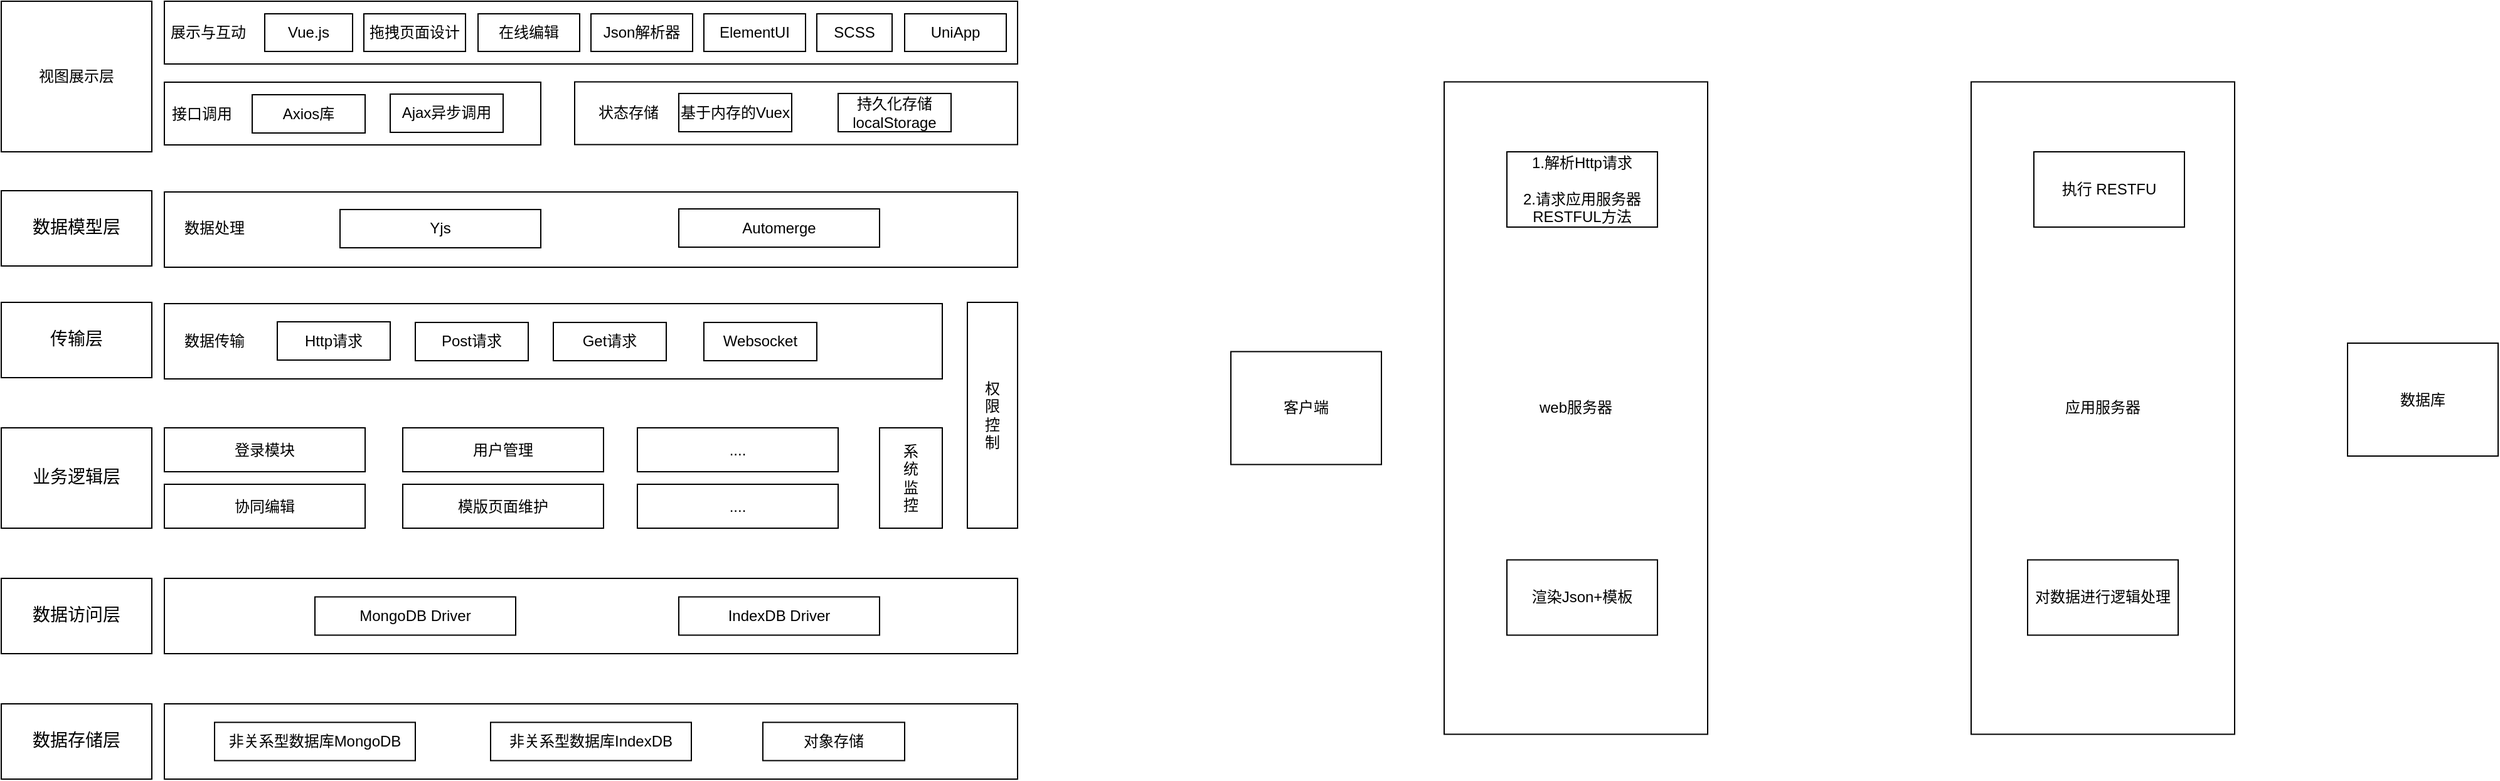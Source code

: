<mxfile version="22.0.6" type="github">
  <diagram name="第 1 页" id="UROkZfkym0-Oqt58SDqi">
    <mxGraphModel dx="1272" dy="1982" grid="1" gridSize="10" guides="1" tooltips="1" connect="1" arrows="1" fold="1" page="1" pageScale="1" pageWidth="827" pageHeight="1169" math="0" shadow="0">
      <root>
        <mxCell id="0" />
        <mxCell id="1" parent="0" />
        <mxCell id="vn1lkJvJBzCe5DxKZ6Ij-1" value="视图展示层" style="rounded=0;whiteSpace=wrap;html=1;" vertex="1" parent="1">
          <mxGeometry x="70" y="-30" width="120" height="120" as="geometry" />
        </mxCell>
        <mxCell id="vn1lkJvJBzCe5DxKZ6Ij-2" value="&lt;p style=&quot;margin: 0pt 0pt 0.0pt; text-align: justify; font-family: &amp;quot;Times New Roman&amp;quot;; font-size: 10.5pt;&quot; class=&quot;MsoNormal&quot;&gt;传输层&lt;/p&gt;" style="rounded=0;whiteSpace=wrap;html=1;" vertex="1" parent="1">
          <mxGeometry x="70" y="210" width="120" height="60" as="geometry" />
        </mxCell>
        <mxCell id="vn1lkJvJBzCe5DxKZ6Ij-3" value="&lt;p style=&quot;margin: 0pt 0pt 0.0pt; text-align: justify; font-family: &amp;quot;Times New Roman&amp;quot;; font-size: 10.5pt;&quot; class=&quot;MsoNormal&quot;&gt;业务逻辑层&lt;/p&gt;" style="rounded=0;whiteSpace=wrap;html=1;" vertex="1" parent="1">
          <mxGeometry x="70" y="310" width="120" height="80" as="geometry" />
        </mxCell>
        <mxCell id="vn1lkJvJBzCe5DxKZ6Ij-4" value="&lt;p style=&quot;margin: 0pt 0pt 0.0pt; text-align: justify; font-family: &amp;quot;Times New Roman&amp;quot;; font-size: 10.5pt;&quot; class=&quot;MsoNormal&quot;&gt;数据访问层&lt;/p&gt;" style="rounded=0;whiteSpace=wrap;html=1;" vertex="1" parent="1">
          <mxGeometry x="70" y="430" width="120" height="60" as="geometry" />
        </mxCell>
        <mxCell id="vn1lkJvJBzCe5DxKZ6Ij-5" value="&lt;p style=&quot;margin: 0pt 0pt 0.0pt; text-align: justify; font-family: &amp;quot;Times New Roman&amp;quot;; font-size: 10.5pt;&quot; class=&quot;MsoNormal&quot;&gt;数据存储层&lt;/p&gt;" style="rounded=0;whiteSpace=wrap;html=1;" vertex="1" parent="1">
          <mxGeometry x="70" y="530" width="120" height="60" as="geometry" />
        </mxCell>
        <mxCell id="vn1lkJvJBzCe5DxKZ6Ij-10" value="&lt;p style=&quot;margin: 0pt 0pt 0.0pt; text-align: justify; font-family: &amp;quot;Times New Roman&amp;quot;; font-size: 10.5pt;&quot; class=&quot;MsoNormal&quot;&gt;数据模型层&lt;/p&gt;" style="rounded=0;whiteSpace=wrap;html=1;" vertex="1" parent="1">
          <mxGeometry x="70" y="121" width="120" height="60" as="geometry" />
        </mxCell>
        <mxCell id="vn1lkJvJBzCe5DxKZ6Ij-16" value="" style="rounded=0;whiteSpace=wrap;html=1;" vertex="1" parent="1">
          <mxGeometry x="200" y="34.5" width="300" height="50" as="geometry" />
        </mxCell>
        <mxCell id="vn1lkJvJBzCe5DxKZ6Ij-18" value="" style="group" vertex="1" connectable="0" parent="1">
          <mxGeometry x="200" y="-30" width="680" height="50" as="geometry" />
        </mxCell>
        <mxCell id="vn1lkJvJBzCe5DxKZ6Ij-6" value="" style="rounded=0;whiteSpace=wrap;html=1;" vertex="1" parent="vn1lkJvJBzCe5DxKZ6Ij-18">
          <mxGeometry width="680" height="50" as="geometry" />
        </mxCell>
        <mxCell id="vn1lkJvJBzCe5DxKZ6Ij-17" value="" style="group" vertex="1" connectable="0" parent="vn1lkJvJBzCe5DxKZ6Ij-18">
          <mxGeometry y="10" width="671" height="30" as="geometry" />
        </mxCell>
        <mxCell id="vn1lkJvJBzCe5DxKZ6Ij-7" value="展示与互动" style="text;html=1;strokeColor=none;fillColor=none;align=center;verticalAlign=middle;whiteSpace=wrap;rounded=0;" vertex="1" parent="vn1lkJvJBzCe5DxKZ6Ij-17">
          <mxGeometry width="70" height="30" as="geometry" />
        </mxCell>
        <mxCell id="vn1lkJvJBzCe5DxKZ6Ij-8" value="Vue.js" style="rounded=0;whiteSpace=wrap;html=1;" vertex="1" parent="vn1lkJvJBzCe5DxKZ6Ij-17">
          <mxGeometry x="80" width="70" height="30" as="geometry" />
        </mxCell>
        <mxCell id="vn1lkJvJBzCe5DxKZ6Ij-9" value="拖拽页面设计" style="rounded=0;whiteSpace=wrap;html=1;" vertex="1" parent="vn1lkJvJBzCe5DxKZ6Ij-17">
          <mxGeometry x="159" width="81" height="30" as="geometry" />
        </mxCell>
        <mxCell id="vn1lkJvJBzCe5DxKZ6Ij-11" value="在线编辑" style="rounded=0;whiteSpace=wrap;html=1;" vertex="1" parent="vn1lkJvJBzCe5DxKZ6Ij-17">
          <mxGeometry x="250" width="81" height="30" as="geometry" />
        </mxCell>
        <mxCell id="vn1lkJvJBzCe5DxKZ6Ij-12" value="Json解析器" style="rounded=0;whiteSpace=wrap;html=1;" vertex="1" parent="vn1lkJvJBzCe5DxKZ6Ij-17">
          <mxGeometry x="340" width="81" height="30" as="geometry" />
        </mxCell>
        <mxCell id="vn1lkJvJBzCe5DxKZ6Ij-13" value="ElementUI" style="rounded=0;whiteSpace=wrap;html=1;" vertex="1" parent="vn1lkJvJBzCe5DxKZ6Ij-17">
          <mxGeometry x="430" width="81" height="30" as="geometry" />
        </mxCell>
        <mxCell id="vn1lkJvJBzCe5DxKZ6Ij-14" value="SCSS" style="rounded=0;whiteSpace=wrap;html=1;" vertex="1" parent="vn1lkJvJBzCe5DxKZ6Ij-17">
          <mxGeometry x="520" width="60" height="30" as="geometry" />
        </mxCell>
        <mxCell id="vn1lkJvJBzCe5DxKZ6Ij-15" value="UniApp" style="rounded=0;whiteSpace=wrap;html=1;" vertex="1" parent="vn1lkJvJBzCe5DxKZ6Ij-17">
          <mxGeometry x="590" width="81" height="30" as="geometry" />
        </mxCell>
        <mxCell id="vn1lkJvJBzCe5DxKZ6Ij-19" value="接口调用" style="text;html=1;strokeColor=none;fillColor=none;align=center;verticalAlign=middle;whiteSpace=wrap;rounded=0;" vertex="1" parent="1">
          <mxGeometry x="200" y="44.5" width="60" height="30" as="geometry" />
        </mxCell>
        <mxCell id="vn1lkJvJBzCe5DxKZ6Ij-31" value="Axios库" style="rounded=0;whiteSpace=wrap;html=1;" vertex="1" parent="1">
          <mxGeometry x="270" y="44.5" width="90" height="30.5" as="geometry" />
        </mxCell>
        <mxCell id="vn1lkJvJBzCe5DxKZ6Ij-32" value="Ajax异步调用" style="rounded=0;whiteSpace=wrap;html=1;" vertex="1" parent="1">
          <mxGeometry x="380" y="44" width="90" height="30.5" as="geometry" />
        </mxCell>
        <mxCell id="vn1lkJvJBzCe5DxKZ6Ij-33" value="" style="rounded=0;whiteSpace=wrap;html=1;" vertex="1" parent="1">
          <mxGeometry x="527" y="34.25" width="353" height="50" as="geometry" />
        </mxCell>
        <mxCell id="vn1lkJvJBzCe5DxKZ6Ij-34" value="状态存储" style="text;html=1;strokeColor=none;fillColor=none;align=center;verticalAlign=middle;whiteSpace=wrap;rounded=0;" vertex="1" parent="1">
          <mxGeometry x="540" y="44" width="60" height="30" as="geometry" />
        </mxCell>
        <mxCell id="vn1lkJvJBzCe5DxKZ6Ij-35" value="基于内存的Vuex" style="rounded=0;whiteSpace=wrap;html=1;" vertex="1" parent="1">
          <mxGeometry x="610" y="43.5" width="90" height="30.5" as="geometry" />
        </mxCell>
        <mxCell id="vn1lkJvJBzCe5DxKZ6Ij-36" value="持久化存储localStorage" style="rounded=0;whiteSpace=wrap;html=1;" vertex="1" parent="1">
          <mxGeometry x="737" y="43.5" width="90" height="30.5" as="geometry" />
        </mxCell>
        <mxCell id="vn1lkJvJBzCe5DxKZ6Ij-37" value="" style="rounded=0;whiteSpace=wrap;html=1;" vertex="1" parent="1">
          <mxGeometry x="200" y="122" width="680" height="60" as="geometry" />
        </mxCell>
        <mxCell id="vn1lkJvJBzCe5DxKZ6Ij-38" value="数据处理" style="text;html=1;strokeColor=none;fillColor=none;align=center;verticalAlign=middle;whiteSpace=wrap;rounded=0;" vertex="1" parent="1">
          <mxGeometry x="210" y="136" width="60" height="30" as="geometry" />
        </mxCell>
        <mxCell id="vn1lkJvJBzCe5DxKZ6Ij-39" value="Yjs" style="rounded=0;whiteSpace=wrap;html=1;" vertex="1" parent="1">
          <mxGeometry x="340" y="136" width="160" height="30.5" as="geometry" />
        </mxCell>
        <mxCell id="vn1lkJvJBzCe5DxKZ6Ij-40" value="Automerge" style="rounded=0;whiteSpace=wrap;html=1;" vertex="1" parent="1">
          <mxGeometry x="610" y="135.5" width="160" height="30.5" as="geometry" />
        </mxCell>
        <mxCell id="vn1lkJvJBzCe5DxKZ6Ij-41" value="" style="rounded=0;whiteSpace=wrap;html=1;" vertex="1" parent="1">
          <mxGeometry x="200" y="211" width="620" height="60" as="geometry" />
        </mxCell>
        <mxCell id="vn1lkJvJBzCe5DxKZ6Ij-42" value="数据传输" style="text;html=1;strokeColor=none;fillColor=none;align=center;verticalAlign=middle;whiteSpace=wrap;rounded=0;" vertex="1" parent="1">
          <mxGeometry x="210" y="226" width="60" height="30" as="geometry" />
        </mxCell>
        <mxCell id="vn1lkJvJBzCe5DxKZ6Ij-43" value="Http请求" style="rounded=0;whiteSpace=wrap;html=1;" vertex="1" parent="1">
          <mxGeometry x="290" y="225.5" width="90" height="30.5" as="geometry" />
        </mxCell>
        <mxCell id="vn1lkJvJBzCe5DxKZ6Ij-44" value="Post请求" style="rounded=0;whiteSpace=wrap;html=1;" vertex="1" parent="1">
          <mxGeometry x="400" y="226" width="90" height="30.5" as="geometry" />
        </mxCell>
        <mxCell id="vn1lkJvJBzCe5DxKZ6Ij-45" value="Get请求" style="rounded=0;whiteSpace=wrap;html=1;" vertex="1" parent="1">
          <mxGeometry x="510" y="226" width="90" height="30.5" as="geometry" />
        </mxCell>
        <mxCell id="vn1lkJvJBzCe5DxKZ6Ij-46" value="Websocket" style="rounded=0;whiteSpace=wrap;html=1;" vertex="1" parent="1">
          <mxGeometry x="630" y="226" width="90" height="30.5" as="geometry" />
        </mxCell>
        <mxCell id="vn1lkJvJBzCe5DxKZ6Ij-48" value="登录模块" style="rounded=0;whiteSpace=wrap;html=1;" vertex="1" parent="1">
          <mxGeometry x="200" y="310" width="160" height="35" as="geometry" />
        </mxCell>
        <mxCell id="vn1lkJvJBzCe5DxKZ6Ij-51" value="协同编辑" style="rounded=0;whiteSpace=wrap;html=1;" vertex="1" parent="1">
          <mxGeometry x="200" y="355" width="160" height="35" as="geometry" />
        </mxCell>
        <mxCell id="vn1lkJvJBzCe5DxKZ6Ij-52" value="用户管理" style="rounded=0;whiteSpace=wrap;html=1;" vertex="1" parent="1">
          <mxGeometry x="390" y="310" width="160" height="35" as="geometry" />
        </mxCell>
        <mxCell id="vn1lkJvJBzCe5DxKZ6Ij-53" value="模版页面维护" style="rounded=0;whiteSpace=wrap;html=1;" vertex="1" parent="1">
          <mxGeometry x="390" y="355" width="160" height="35" as="geometry" />
        </mxCell>
        <mxCell id="vn1lkJvJBzCe5DxKZ6Ij-54" value="...." style="rounded=0;whiteSpace=wrap;html=1;" vertex="1" parent="1">
          <mxGeometry x="577" y="310" width="160" height="35" as="geometry" />
        </mxCell>
        <mxCell id="vn1lkJvJBzCe5DxKZ6Ij-55" value="...." style="rounded=0;whiteSpace=wrap;html=1;" vertex="1" parent="1">
          <mxGeometry x="577" y="355" width="160" height="35" as="geometry" />
        </mxCell>
        <mxCell id="vn1lkJvJBzCe5DxKZ6Ij-56" value="" style="rounded=0;whiteSpace=wrap;html=1;" vertex="1" parent="1">
          <mxGeometry x="770" y="310" width="50" height="80" as="geometry" />
        </mxCell>
        <mxCell id="vn1lkJvJBzCe5DxKZ6Ij-57" value="系统监控" style="text;html=1;strokeColor=none;fillColor=none;align=center;verticalAlign=middle;whiteSpace=wrap;rounded=0;" vertex="1" parent="1">
          <mxGeometry x="790" y="332.5" width="10" height="35" as="geometry" />
        </mxCell>
        <mxCell id="vn1lkJvJBzCe5DxKZ6Ij-58" value="" style="rounded=0;whiteSpace=wrap;html=1;" vertex="1" parent="1">
          <mxGeometry x="840" y="210" width="40" height="180" as="geometry" />
        </mxCell>
        <mxCell id="vn1lkJvJBzCe5DxKZ6Ij-59" value="权限控制" style="text;html=1;strokeColor=none;fillColor=none;align=center;verticalAlign=middle;whiteSpace=wrap;rounded=0;" vertex="1" parent="1">
          <mxGeometry x="855" y="282.5" width="10" height="35" as="geometry" />
        </mxCell>
        <mxCell id="vn1lkJvJBzCe5DxKZ6Ij-60" value="" style="rounded=0;whiteSpace=wrap;html=1;" vertex="1" parent="1">
          <mxGeometry x="200" y="430" width="680" height="60" as="geometry" />
        </mxCell>
        <mxCell id="vn1lkJvJBzCe5DxKZ6Ij-62" value="MongoDB Driver" style="rounded=0;whiteSpace=wrap;html=1;" vertex="1" parent="1">
          <mxGeometry x="320" y="444.75" width="160" height="30.5" as="geometry" />
        </mxCell>
        <mxCell id="vn1lkJvJBzCe5DxKZ6Ij-63" value="IndexDB Driver" style="rounded=0;whiteSpace=wrap;html=1;" vertex="1" parent="1">
          <mxGeometry x="610" y="444.75" width="160" height="30.5" as="geometry" />
        </mxCell>
        <mxCell id="vn1lkJvJBzCe5DxKZ6Ij-65" value="" style="rounded=0;whiteSpace=wrap;html=1;" vertex="1" parent="1">
          <mxGeometry x="200" y="530" width="680" height="60" as="geometry" />
        </mxCell>
        <mxCell id="vn1lkJvJBzCe5DxKZ6Ij-67" value="非关系型数据库MongoDB" style="rounded=0;whiteSpace=wrap;html=1;" vertex="1" parent="1">
          <mxGeometry x="240" y="544.75" width="160" height="30.5" as="geometry" />
        </mxCell>
        <mxCell id="vn1lkJvJBzCe5DxKZ6Ij-68" value="非关系型数据库IndexDB" style="rounded=0;whiteSpace=wrap;html=1;" vertex="1" parent="1">
          <mxGeometry x="460" y="544.75" width="160" height="30.5" as="geometry" />
        </mxCell>
        <mxCell id="vn1lkJvJBzCe5DxKZ6Ij-69" value="对象存储" style="rounded=0;whiteSpace=wrap;html=1;" vertex="1" parent="1">
          <mxGeometry x="677" y="544.75" width="113" height="30.5" as="geometry" />
        </mxCell>
        <mxCell id="vn1lkJvJBzCe5DxKZ6Ij-72" value="客户端" style="rounded=0;whiteSpace=wrap;html=1;" vertex="1" parent="1">
          <mxGeometry x="1050" y="249.25" width="120" height="90" as="geometry" />
        </mxCell>
        <mxCell id="vn1lkJvJBzCe5DxKZ6Ij-73" value="web服务器" style="rounded=0;whiteSpace=wrap;html=1;" vertex="1" parent="1">
          <mxGeometry x="1220" y="34.25" width="210" height="520" as="geometry" />
        </mxCell>
        <mxCell id="vn1lkJvJBzCe5DxKZ6Ij-74" value="1.解析Http请求&lt;br/&gt;&lt;br&gt;2.请求应用服务器&lt;br/&gt;RESTFUL方法" style="rounded=0;whiteSpace=wrap;html=1;" vertex="1" parent="1">
          <mxGeometry x="1270" y="90" width="120" height="60" as="geometry" />
        </mxCell>
        <mxCell id="vn1lkJvJBzCe5DxKZ6Ij-75" value="渲染Json+模板" style="rounded=0;whiteSpace=wrap;html=1;" vertex="1" parent="1">
          <mxGeometry x="1270" y="415.25" width="120" height="60" as="geometry" />
        </mxCell>
        <mxCell id="vn1lkJvJBzCe5DxKZ6Ij-76" value="应用服务器" style="rounded=0;whiteSpace=wrap;html=1;" vertex="1" parent="1">
          <mxGeometry x="1640" y="34.25" width="210" height="520" as="geometry" />
        </mxCell>
        <mxCell id="vn1lkJvJBzCe5DxKZ6Ij-77" value="执行 RESTFU" style="rounded=0;whiteSpace=wrap;html=1;" vertex="1" parent="1">
          <mxGeometry x="1690" y="90" width="120" height="60" as="geometry" />
        </mxCell>
        <mxCell id="vn1lkJvJBzCe5DxKZ6Ij-78" value="对数据进行逻辑处理" style="rounded=0;whiteSpace=wrap;html=1;" vertex="1" parent="1">
          <mxGeometry x="1685" y="415.25" width="120" height="60" as="geometry" />
        </mxCell>
        <mxCell id="vn1lkJvJBzCe5DxKZ6Ij-79" value="数据库" style="rounded=0;whiteSpace=wrap;html=1;" vertex="1" parent="1">
          <mxGeometry x="1940" y="242.5" width="120" height="90" as="geometry" />
        </mxCell>
      </root>
    </mxGraphModel>
  </diagram>
</mxfile>
